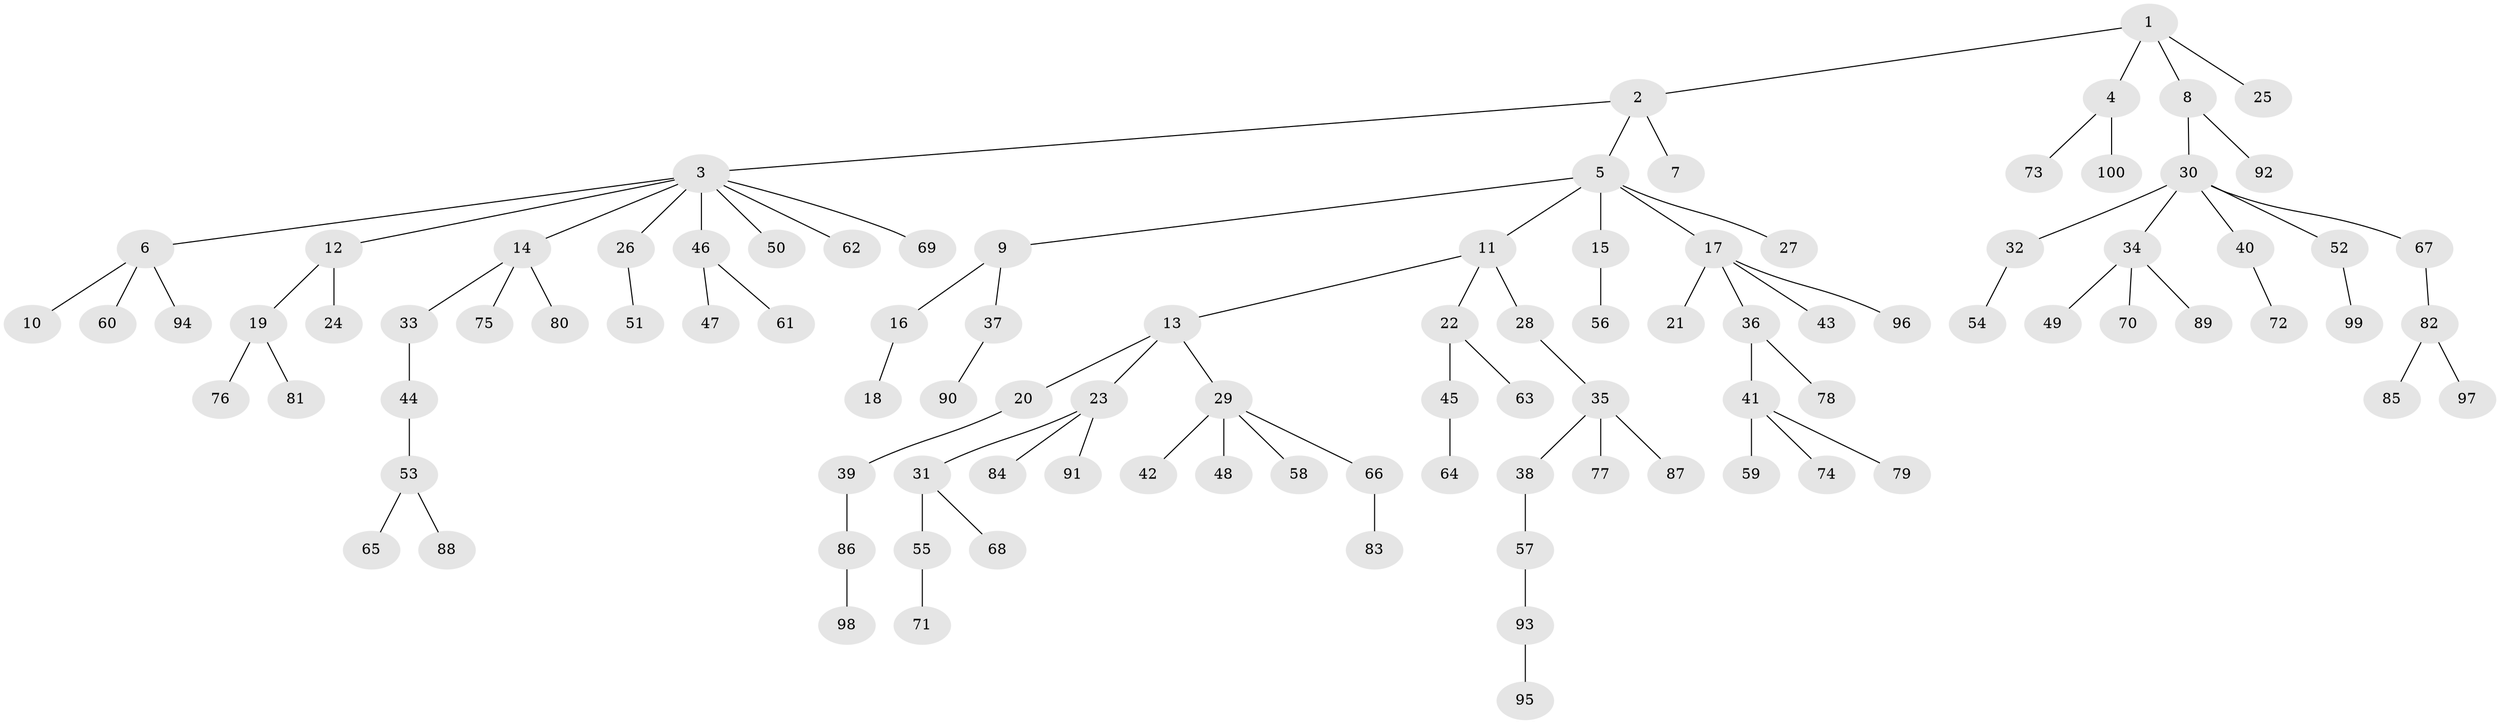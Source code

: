 // Generated by graph-tools (version 1.1) at 2025/02/03/09/25 03:02:25]
// undirected, 100 vertices, 99 edges
graph export_dot {
graph [start="1"]
  node [color=gray90,style=filled];
  1;
  2;
  3;
  4;
  5;
  6;
  7;
  8;
  9;
  10;
  11;
  12;
  13;
  14;
  15;
  16;
  17;
  18;
  19;
  20;
  21;
  22;
  23;
  24;
  25;
  26;
  27;
  28;
  29;
  30;
  31;
  32;
  33;
  34;
  35;
  36;
  37;
  38;
  39;
  40;
  41;
  42;
  43;
  44;
  45;
  46;
  47;
  48;
  49;
  50;
  51;
  52;
  53;
  54;
  55;
  56;
  57;
  58;
  59;
  60;
  61;
  62;
  63;
  64;
  65;
  66;
  67;
  68;
  69;
  70;
  71;
  72;
  73;
  74;
  75;
  76;
  77;
  78;
  79;
  80;
  81;
  82;
  83;
  84;
  85;
  86;
  87;
  88;
  89;
  90;
  91;
  92;
  93;
  94;
  95;
  96;
  97;
  98;
  99;
  100;
  1 -- 2;
  1 -- 4;
  1 -- 8;
  1 -- 25;
  2 -- 3;
  2 -- 5;
  2 -- 7;
  3 -- 6;
  3 -- 12;
  3 -- 14;
  3 -- 26;
  3 -- 46;
  3 -- 50;
  3 -- 62;
  3 -- 69;
  4 -- 73;
  4 -- 100;
  5 -- 9;
  5 -- 11;
  5 -- 15;
  5 -- 17;
  5 -- 27;
  6 -- 10;
  6 -- 60;
  6 -- 94;
  8 -- 30;
  8 -- 92;
  9 -- 16;
  9 -- 37;
  11 -- 13;
  11 -- 22;
  11 -- 28;
  12 -- 19;
  12 -- 24;
  13 -- 20;
  13 -- 23;
  13 -- 29;
  14 -- 33;
  14 -- 75;
  14 -- 80;
  15 -- 56;
  16 -- 18;
  17 -- 21;
  17 -- 36;
  17 -- 43;
  17 -- 96;
  19 -- 76;
  19 -- 81;
  20 -- 39;
  22 -- 45;
  22 -- 63;
  23 -- 31;
  23 -- 84;
  23 -- 91;
  26 -- 51;
  28 -- 35;
  29 -- 42;
  29 -- 48;
  29 -- 58;
  29 -- 66;
  30 -- 32;
  30 -- 34;
  30 -- 40;
  30 -- 52;
  30 -- 67;
  31 -- 55;
  31 -- 68;
  32 -- 54;
  33 -- 44;
  34 -- 49;
  34 -- 70;
  34 -- 89;
  35 -- 38;
  35 -- 77;
  35 -- 87;
  36 -- 41;
  36 -- 78;
  37 -- 90;
  38 -- 57;
  39 -- 86;
  40 -- 72;
  41 -- 59;
  41 -- 74;
  41 -- 79;
  44 -- 53;
  45 -- 64;
  46 -- 47;
  46 -- 61;
  52 -- 99;
  53 -- 65;
  53 -- 88;
  55 -- 71;
  57 -- 93;
  66 -- 83;
  67 -- 82;
  82 -- 85;
  82 -- 97;
  86 -- 98;
  93 -- 95;
}
